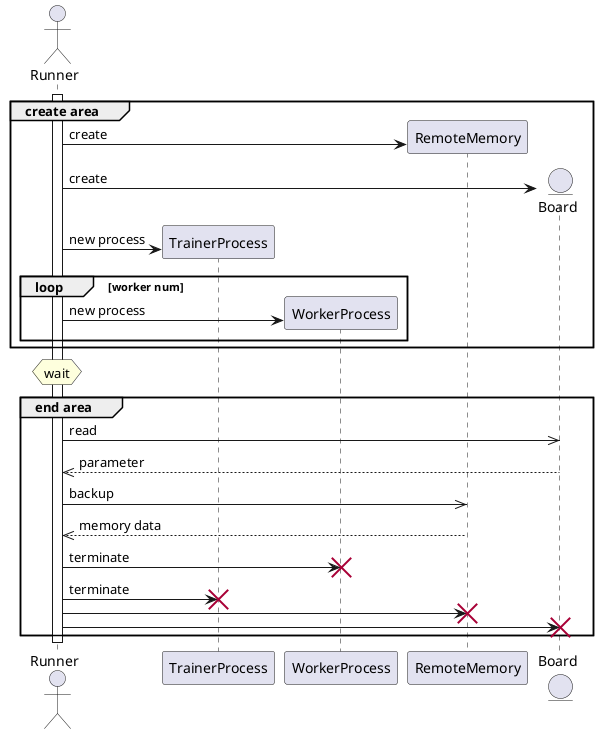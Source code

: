 @startuml
actor Runner
participant TrainerProcess
participant WorkerProcess
participant RemoteMemory
entity Board



activate Runner

group create area
    Runner -> RemoteMemory ** : create
    Runner -> Board ** : create

    Runner -> TrainerProcess ** : new process
    loop worker num
        Runner -> WorkerProcess ** : new process
    end
end


hnote over Runner : wait


group end area

    Runner ->> Board: read
    return parameter

    Runner ->> RemoteMemory: backup
    return memory data

    Runner -> WorkerProcess !! : terminate
    Runner -> TrainerProcess !! : terminate
    Runner -> RemoteMemory !!
    Runner -> Board !!

end

deactivate Runner

@enduml
